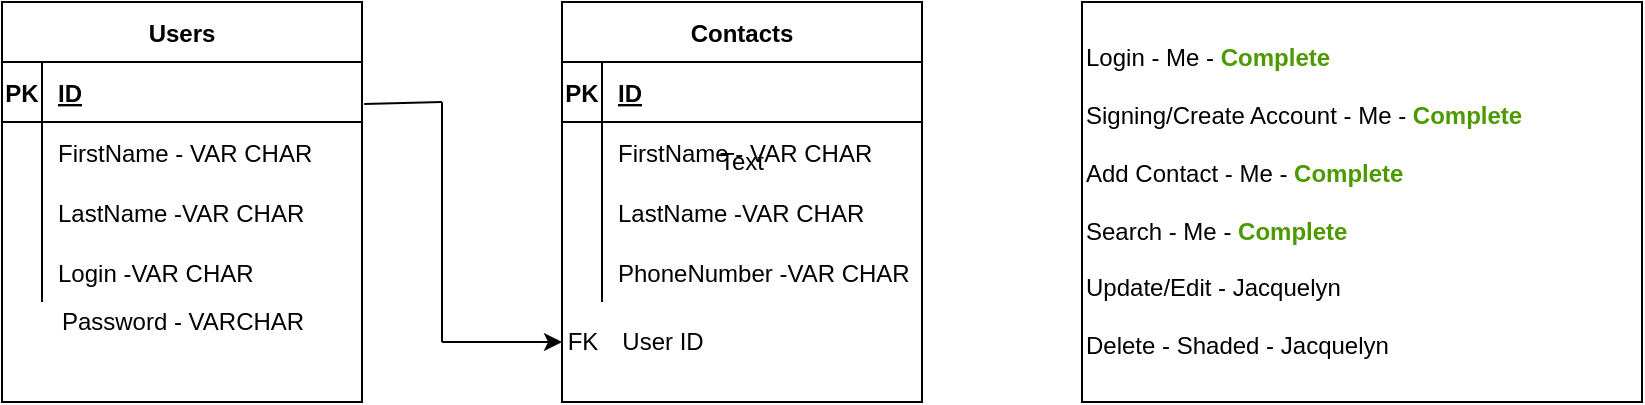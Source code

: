 <mxfile version="14.2.9" type="device"><diagram id="glc797W6CGY86N4YdMJO" name="Page-1"><mxGraphModel dx="1906" dy="1005" grid="1" gridSize="10" guides="1" tooltips="1" connect="1" arrows="1" fold="1" page="1" pageScale="1" pageWidth="1100" pageHeight="850" math="0" shadow="0"><root><mxCell id="0"/><mxCell id="1" parent="0"/><mxCell id="b904V7wTk2mxhK1d4yqW-1" value="Contacts" style="shape=table;startSize=30;container=1;collapsible=1;childLayout=tableLayout;fixedRows=1;rowLines=0;fontStyle=1;align=center;resizeLast=1;" parent="1" vertex="1"><mxGeometry x="460" y="400" width="180" height="200" as="geometry"/></mxCell><mxCell id="b904V7wTk2mxhK1d4yqW-2" value="" style="shape=partialRectangle;collapsible=0;dropTarget=0;pointerEvents=0;fillColor=none;top=0;left=0;bottom=1;right=0;points=[[0,0.5],[1,0.5]];portConstraint=eastwest;" parent="b904V7wTk2mxhK1d4yqW-1" vertex="1"><mxGeometry y="30" width="180" height="30" as="geometry"/></mxCell><mxCell id="b904V7wTk2mxhK1d4yqW-3" value="PK" style="shape=partialRectangle;connectable=0;fillColor=none;top=0;left=0;bottom=0;right=0;fontStyle=1;overflow=hidden;" parent="b904V7wTk2mxhK1d4yqW-2" vertex="1"><mxGeometry width="20" height="30" as="geometry"/></mxCell><mxCell id="b904V7wTk2mxhK1d4yqW-4" value="ID" style="shape=partialRectangle;connectable=0;fillColor=none;top=0;left=0;bottom=0;right=0;align=left;spacingLeft=6;fontStyle=5;overflow=hidden;" parent="b904V7wTk2mxhK1d4yqW-2" vertex="1"><mxGeometry x="20" width="160" height="30" as="geometry"/></mxCell><mxCell id="b904V7wTk2mxhK1d4yqW-5" value="" style="shape=partialRectangle;collapsible=0;dropTarget=0;pointerEvents=0;fillColor=none;top=0;left=0;bottom=0;right=0;points=[[0,0.5],[1,0.5]];portConstraint=eastwest;" parent="b904V7wTk2mxhK1d4yqW-1" vertex="1"><mxGeometry y="60" width="180" height="30" as="geometry"/></mxCell><mxCell id="b904V7wTk2mxhK1d4yqW-6" value="" style="shape=partialRectangle;connectable=0;fillColor=none;top=0;left=0;bottom=0;right=0;editable=1;overflow=hidden;" parent="b904V7wTk2mxhK1d4yqW-5" vertex="1"><mxGeometry width="20" height="30" as="geometry"/></mxCell><mxCell id="b904V7wTk2mxhK1d4yqW-7" value="FirstName - VAR CHAR" style="shape=partialRectangle;connectable=0;fillColor=none;top=0;left=0;bottom=0;right=0;align=left;spacingLeft=6;overflow=hidden;" parent="b904V7wTk2mxhK1d4yqW-5" vertex="1"><mxGeometry x="20" width="160" height="30" as="geometry"/></mxCell><mxCell id="b904V7wTk2mxhK1d4yqW-8" value="" style="shape=partialRectangle;collapsible=0;dropTarget=0;pointerEvents=0;fillColor=none;top=0;left=0;bottom=0;right=0;points=[[0,0.5],[1,0.5]];portConstraint=eastwest;" parent="b904V7wTk2mxhK1d4yqW-1" vertex="1"><mxGeometry y="90" width="180" height="30" as="geometry"/></mxCell><mxCell id="b904V7wTk2mxhK1d4yqW-9" value="" style="shape=partialRectangle;connectable=0;fillColor=none;top=0;left=0;bottom=0;right=0;editable=1;overflow=hidden;" parent="b904V7wTk2mxhK1d4yqW-8" vertex="1"><mxGeometry width="20" height="30" as="geometry"/></mxCell><mxCell id="b904V7wTk2mxhK1d4yqW-10" value="LastName -VAR CHAR" style="shape=partialRectangle;connectable=0;fillColor=none;top=0;left=0;bottom=0;right=0;align=left;spacingLeft=6;overflow=hidden;" parent="b904V7wTk2mxhK1d4yqW-8" vertex="1"><mxGeometry x="20" width="160" height="30" as="geometry"/></mxCell><mxCell id="b904V7wTk2mxhK1d4yqW-11" value="" style="shape=partialRectangle;collapsible=0;dropTarget=0;pointerEvents=0;fillColor=none;top=0;left=0;bottom=0;right=0;points=[[0,0.5],[1,0.5]];portConstraint=eastwest;" parent="b904V7wTk2mxhK1d4yqW-1" vertex="1"><mxGeometry y="120" width="180" height="30" as="geometry"/></mxCell><mxCell id="b904V7wTk2mxhK1d4yqW-12" value="" style="shape=partialRectangle;connectable=0;fillColor=none;top=0;left=0;bottom=0;right=0;editable=1;overflow=hidden;" parent="b904V7wTk2mxhK1d4yqW-11" vertex="1"><mxGeometry width="20" height="30" as="geometry"/></mxCell><mxCell id="b904V7wTk2mxhK1d4yqW-13" value="PhoneNumber -VAR CHAR" style="shape=partialRectangle;connectable=0;fillColor=none;top=0;left=0;bottom=0;right=0;align=left;spacingLeft=6;overflow=hidden;" parent="b904V7wTk2mxhK1d4yqW-11" vertex="1"><mxGeometry x="20" width="160" height="30" as="geometry"/></mxCell><mxCell id="b904V7wTk2mxhK1d4yqW-29" value="User ID" style="text;html=1;align=center;verticalAlign=middle;resizable=0;points=[];autosize=1;" parent="1" vertex="1"><mxGeometry x="480" y="560" width="60" height="20" as="geometry"/></mxCell><mxCell id="b904V7wTk2mxhK1d4yqW-30" value="FK" style="text;html=1;align=center;verticalAlign=middle;resizable=0;points=[];autosize=1;" parent="1" vertex="1"><mxGeometry x="455" y="560" width="30" height="20" as="geometry"/></mxCell><mxCell id="b904V7wTk2mxhK1d4yqW-31" value="Users" style="shape=table;startSize=30;container=1;collapsible=1;childLayout=tableLayout;fixedRows=1;rowLines=0;fontStyle=1;align=center;resizeLast=1;" parent="1" vertex="1"><mxGeometry x="180" y="400" width="180" height="200" as="geometry"/></mxCell><mxCell id="b904V7wTk2mxhK1d4yqW-32" value="" style="shape=partialRectangle;collapsible=0;dropTarget=0;pointerEvents=0;fillColor=none;top=0;left=0;bottom=1;right=0;points=[[0,0.5],[1,0.5]];portConstraint=eastwest;" parent="b904V7wTk2mxhK1d4yqW-31" vertex="1"><mxGeometry y="30" width="180" height="30" as="geometry"/></mxCell><mxCell id="b904V7wTk2mxhK1d4yqW-33" value="PK" style="shape=partialRectangle;connectable=0;fillColor=none;top=0;left=0;bottom=0;right=0;fontStyle=1;overflow=hidden;" parent="b904V7wTk2mxhK1d4yqW-32" vertex="1"><mxGeometry width="20" height="30" as="geometry"/></mxCell><mxCell id="b904V7wTk2mxhK1d4yqW-34" value="ID" style="shape=partialRectangle;connectable=0;fillColor=none;top=0;left=0;bottom=0;right=0;align=left;spacingLeft=6;fontStyle=5;overflow=hidden;" parent="b904V7wTk2mxhK1d4yqW-32" vertex="1"><mxGeometry x="20" width="160" height="30" as="geometry"/></mxCell><mxCell id="b904V7wTk2mxhK1d4yqW-35" value="" style="shape=partialRectangle;collapsible=0;dropTarget=0;pointerEvents=0;fillColor=none;top=0;left=0;bottom=0;right=0;points=[[0,0.5],[1,0.5]];portConstraint=eastwest;" parent="b904V7wTk2mxhK1d4yqW-31" vertex="1"><mxGeometry y="60" width="180" height="30" as="geometry"/></mxCell><mxCell id="b904V7wTk2mxhK1d4yqW-36" value="" style="shape=partialRectangle;connectable=0;fillColor=none;top=0;left=0;bottom=0;right=0;editable=1;overflow=hidden;" parent="b904V7wTk2mxhK1d4yqW-35" vertex="1"><mxGeometry width="20" height="30" as="geometry"/></mxCell><mxCell id="b904V7wTk2mxhK1d4yqW-37" value="FirstName - VAR CHAR" style="shape=partialRectangle;connectable=0;fillColor=none;top=0;left=0;bottom=0;right=0;align=left;spacingLeft=6;overflow=hidden;" parent="b904V7wTk2mxhK1d4yqW-35" vertex="1"><mxGeometry x="20" width="160" height="30" as="geometry"/></mxCell><mxCell id="b904V7wTk2mxhK1d4yqW-38" value="" style="shape=partialRectangle;collapsible=0;dropTarget=0;pointerEvents=0;fillColor=none;top=0;left=0;bottom=0;right=0;points=[[0,0.5],[1,0.5]];portConstraint=eastwest;" parent="b904V7wTk2mxhK1d4yqW-31" vertex="1"><mxGeometry y="90" width="180" height="30" as="geometry"/></mxCell><mxCell id="b904V7wTk2mxhK1d4yqW-39" value="" style="shape=partialRectangle;connectable=0;fillColor=none;top=0;left=0;bottom=0;right=0;editable=1;overflow=hidden;" parent="b904V7wTk2mxhK1d4yqW-38" vertex="1"><mxGeometry width="20" height="30" as="geometry"/></mxCell><mxCell id="b904V7wTk2mxhK1d4yqW-40" value="LastName -VAR CHAR" style="shape=partialRectangle;connectable=0;fillColor=none;top=0;left=0;bottom=0;right=0;align=left;spacingLeft=6;overflow=hidden;" parent="b904V7wTk2mxhK1d4yqW-38" vertex="1"><mxGeometry x="20" width="160" height="30" as="geometry"/></mxCell><mxCell id="b904V7wTk2mxhK1d4yqW-41" value="" style="shape=partialRectangle;collapsible=0;dropTarget=0;pointerEvents=0;fillColor=none;top=0;left=0;bottom=0;right=0;points=[[0,0.5],[1,0.5]];portConstraint=eastwest;" parent="b904V7wTk2mxhK1d4yqW-31" vertex="1"><mxGeometry y="120" width="180" height="30" as="geometry"/></mxCell><mxCell id="b904V7wTk2mxhK1d4yqW-42" value="" style="shape=partialRectangle;connectable=0;fillColor=none;top=0;left=0;bottom=0;right=0;editable=1;overflow=hidden;" parent="b904V7wTk2mxhK1d4yqW-41" vertex="1"><mxGeometry width="20" height="30" as="geometry"/></mxCell><mxCell id="b904V7wTk2mxhK1d4yqW-43" value="Login -VAR CHAR" style="shape=partialRectangle;connectable=0;fillColor=none;top=0;left=0;bottom=0;right=0;align=left;spacingLeft=6;overflow=hidden;" parent="b904V7wTk2mxhK1d4yqW-41" vertex="1"><mxGeometry x="20" width="160" height="30" as="geometry"/></mxCell><mxCell id="b904V7wTk2mxhK1d4yqW-44" value="Password - VARCHAR" style="text;html=1;align=center;verticalAlign=middle;resizable=0;points=[];autosize=1;" parent="1" vertex="1"><mxGeometry x="200" y="550" width="140" height="20" as="geometry"/></mxCell><mxCell id="b904V7wTk2mxhK1d4yqW-45" value="" style="endArrow=classic;html=1;entryX=0.167;entryY=0.5;entryDx=0;entryDy=0;entryPerimeter=0;" parent="1" target="b904V7wTk2mxhK1d4yqW-30" edge="1"><mxGeometry width="50" height="50" relative="1" as="geometry"><mxPoint x="400" y="570" as="sourcePoint"/><mxPoint x="430" y="460" as="targetPoint"/></mxGeometry></mxCell><mxCell id="b904V7wTk2mxhK1d4yqW-46" value="" style="endArrow=none;html=1;" parent="1" edge="1"><mxGeometry width="50" height="50" relative="1" as="geometry"><mxPoint x="400" y="570" as="sourcePoint"/><mxPoint x="400" y="450" as="targetPoint"/></mxGeometry></mxCell><mxCell id="b904V7wTk2mxhK1d4yqW-47" value="" style="endArrow=none;html=1;exitX=1.006;exitY=0.699;exitDx=0;exitDy=0;exitPerimeter=0;" parent="1" source="b904V7wTk2mxhK1d4yqW-32" edge="1"><mxGeometry width="50" height="50" relative="1" as="geometry"><mxPoint x="380" y="510" as="sourcePoint"/><mxPoint x="400" y="450" as="targetPoint"/></mxGeometry></mxCell><mxCell id="M08hvecIIBHaIfrSkD3t-1" value="Login - Me - &lt;b&gt;&lt;font color=&quot;#4d9900&quot;&gt;Complete&lt;/font&gt;&lt;/b&gt;&lt;br&gt;&lt;br&gt;Signing/Create Account - Me -&amp;nbsp;&lt;b&gt;&lt;font color=&quot;#4d9900&quot;&gt;Complete&lt;/font&gt;&lt;/b&gt;&lt;br&gt;&lt;br&gt;Add Contact - Me -&amp;nbsp;&lt;b&gt;&lt;font color=&quot;#4d9900&quot;&gt;Complete&lt;/font&gt;&lt;/b&gt;&lt;br&gt;&lt;br&gt;Search - Me -&amp;nbsp;&lt;b&gt;&lt;font color=&quot;#4d9900&quot;&gt;Complete&lt;/font&gt;&lt;/b&gt;&lt;br&gt;&lt;br&gt;Update/Edit - Jacquelyn&lt;br&gt;&lt;br&gt;Delete - Shaded - Jacquelyn" style="rounded=0;whiteSpace=wrap;html=1;align=left;" parent="1" vertex="1"><mxGeometry x="720" y="400" width="280" height="200" as="geometry"/></mxCell><mxCell id="M08hvecIIBHaIfrSkD3t-2" value="Text" style="text;html=1;strokeColor=none;fillColor=none;align=center;verticalAlign=middle;whiteSpace=wrap;rounded=0;" parent="1" vertex="1"><mxGeometry x="530" y="470" width="40" height="20" as="geometry"/></mxCell></root></mxGraphModel></diagram></mxfile>